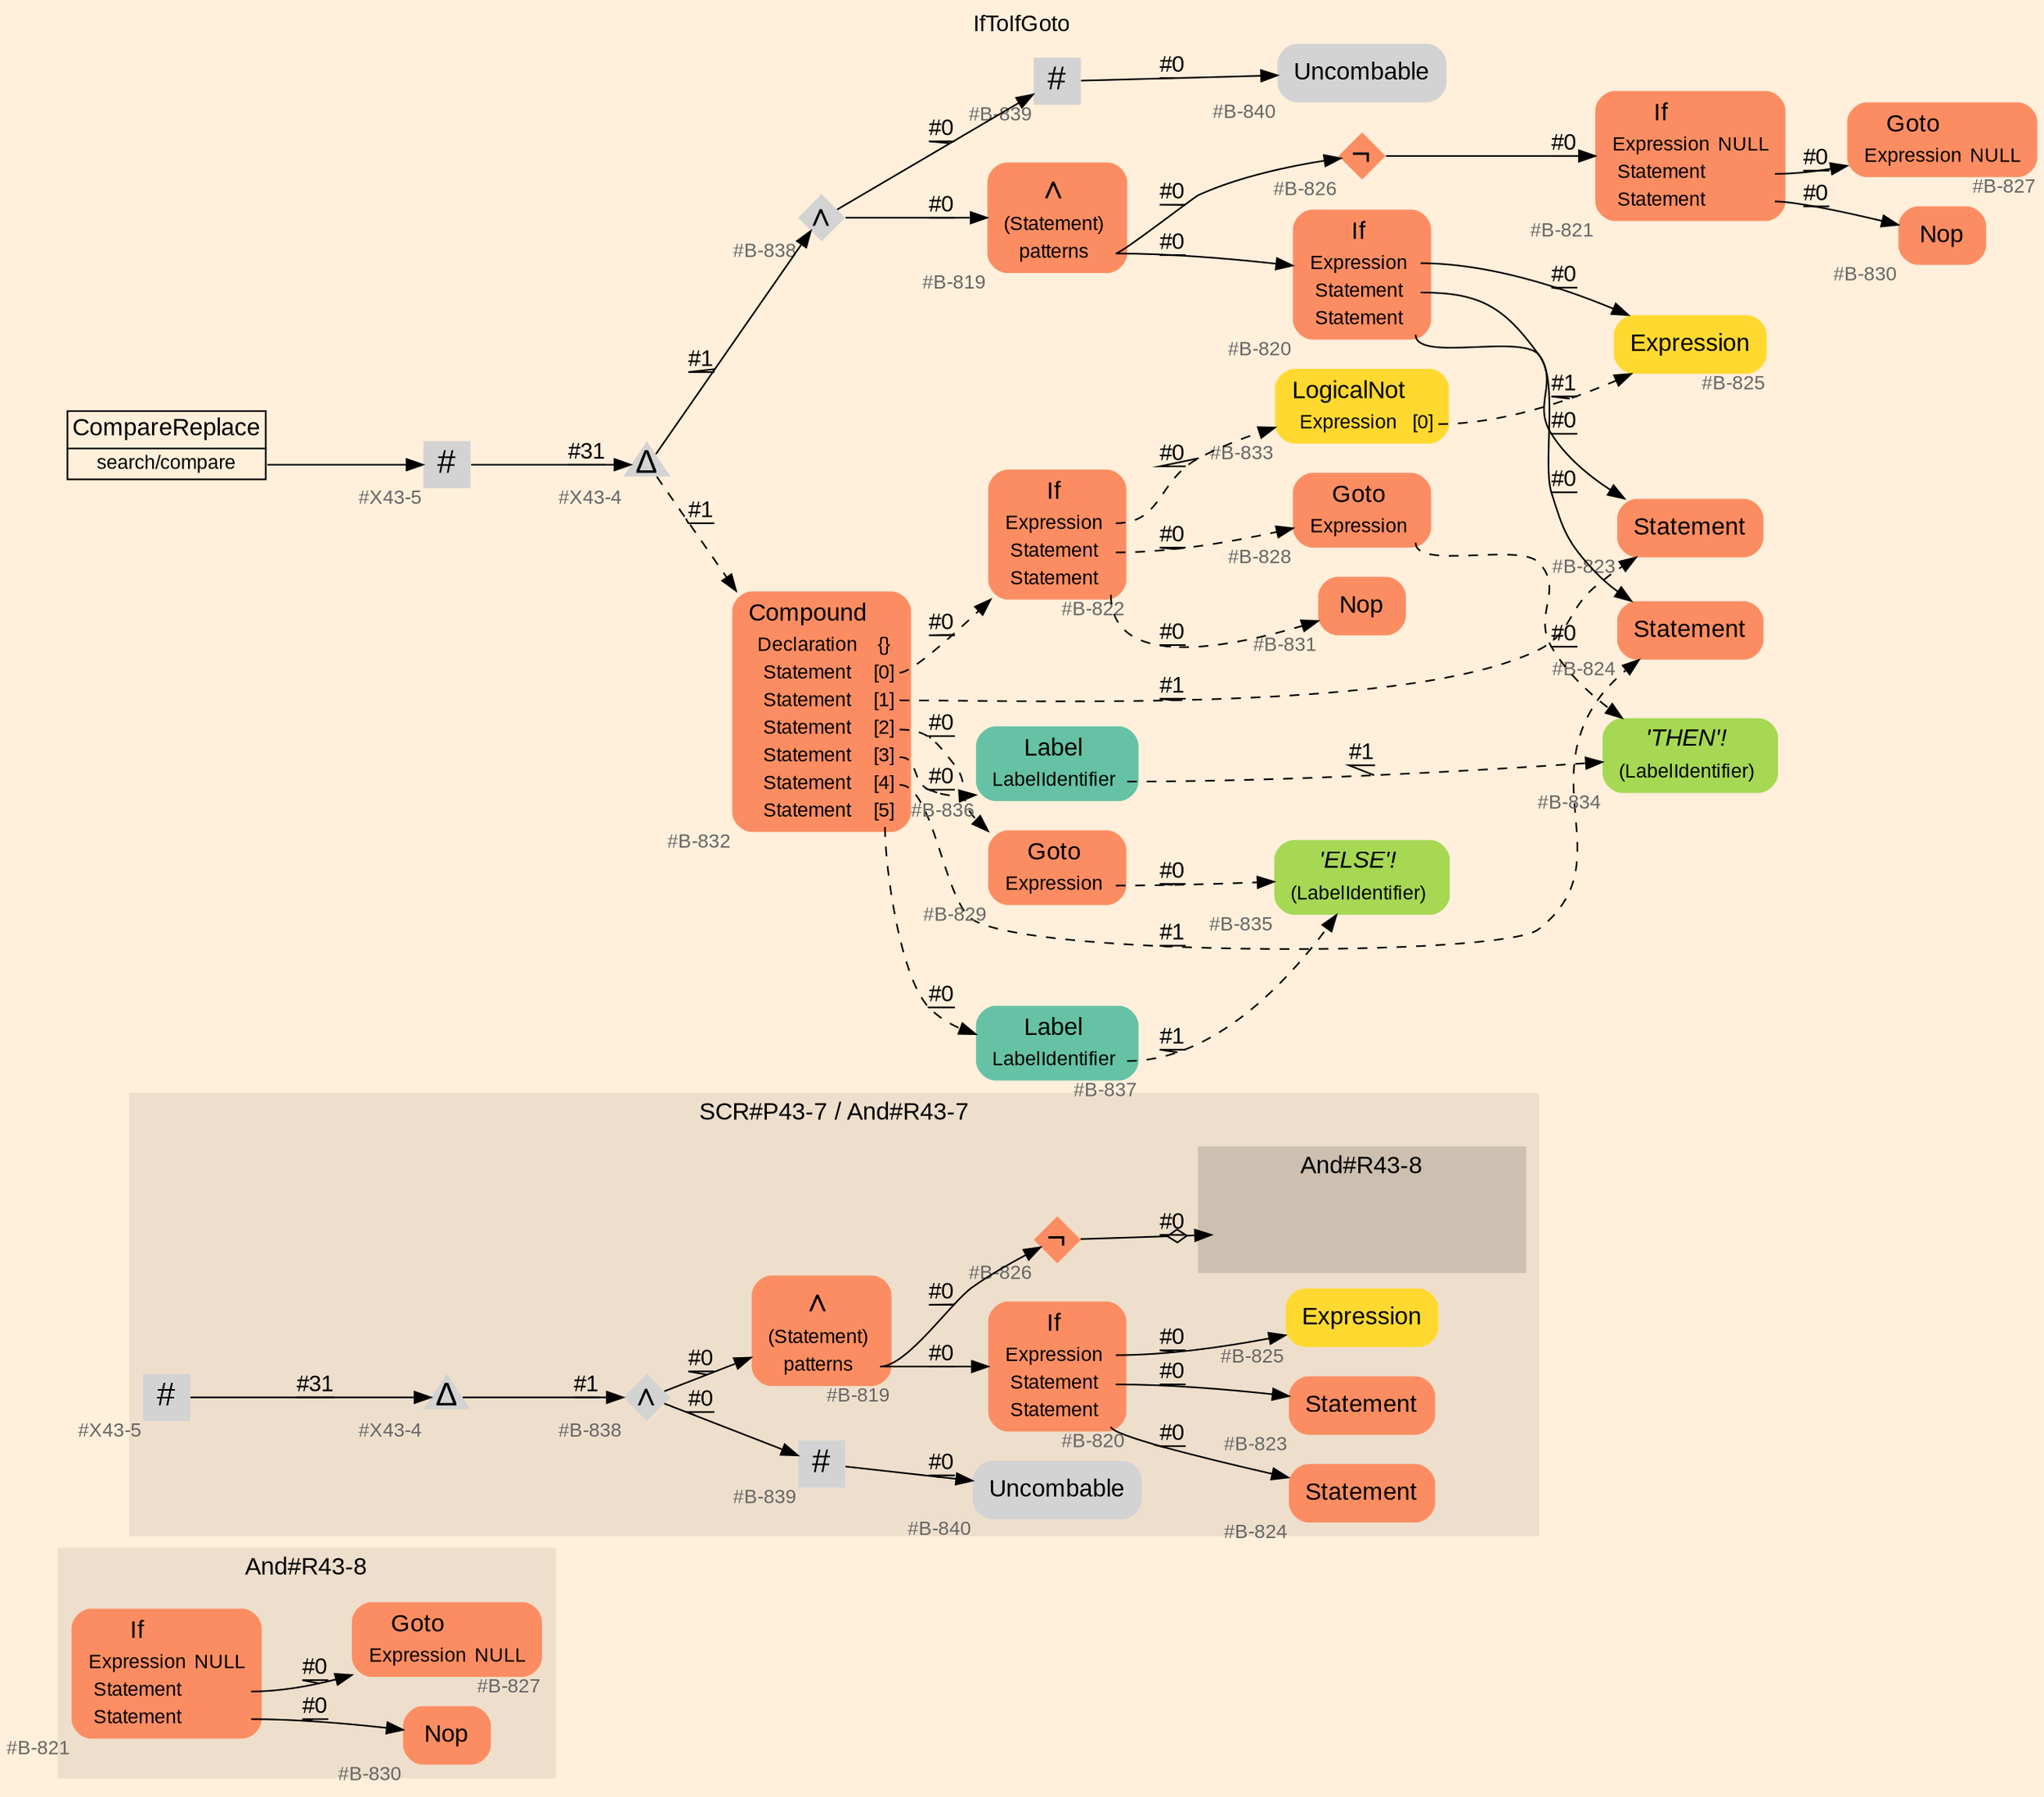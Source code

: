 digraph "IfToIfGoto" {
label = "IfToIfGoto"
labelloc = t
graph [
    rankdir = "LR"
    ranksep = 0.3
    bgcolor = antiquewhite1
    color = black
    fontcolor = black
    fontname = "Arial"
];
node [
    fontname = "Arial"
];
edge [
    fontname = "Arial"
];

// -------------------- figure And#R43-8 --------------------
// -------- region And#R43-8 ----------
subgraph "clusterAnd#R43-8" {
    label = "And#R43-8"
    style = "filled"
    color = antiquewhite2
    fontsize = "15"
    // -------- block And#R43-8/#B-821 ----------
    "And#R43-8/#B-821" [
        fillcolor = "/set28/2"
        xlabel = "#B-821"
        fontsize = "12"
        fontcolor = grey40
        shape = "plaintext"
        label = <<TABLE BORDER="0" CELLBORDER="0" CELLSPACING="0">
         <TR><TD><FONT COLOR="black" POINT-SIZE="15">If</FONT></TD></TR>
         <TR><TD><FONT COLOR="black" POINT-SIZE="12">Expression</FONT></TD><TD PORT="port0"><FONT COLOR="black" POINT-SIZE="12">NULL</FONT></TD></TR>
         <TR><TD><FONT COLOR="black" POINT-SIZE="12">Statement</FONT></TD><TD PORT="port1"></TD></TR>
         <TR><TD><FONT COLOR="black" POINT-SIZE="12">Statement</FONT></TD><TD PORT="port2"></TD></TR>
        </TABLE>>
        style = "rounded,filled"
    ];
    
    // -------- block And#R43-8/#B-830 ----------
    "And#R43-8/#B-830" [
        fillcolor = "/set28/2"
        xlabel = "#B-830"
        fontsize = "12"
        fontcolor = grey40
        shape = "plaintext"
        label = <<TABLE BORDER="0" CELLBORDER="0" CELLSPACING="0">
         <TR><TD><FONT COLOR="black" POINT-SIZE="15">Nop</FONT></TD></TR>
        </TABLE>>
        style = "rounded,filled"
    ];
    
    // -------- block And#R43-8/#B-827 ----------
    "And#R43-8/#B-827" [
        fillcolor = "/set28/2"
        xlabel = "#B-827"
        fontsize = "12"
        fontcolor = grey40
        shape = "plaintext"
        label = <<TABLE BORDER="0" CELLBORDER="0" CELLSPACING="0">
         <TR><TD><FONT COLOR="black" POINT-SIZE="15">Goto</FONT></TD></TR>
         <TR><TD><FONT COLOR="black" POINT-SIZE="12">Expression</FONT></TD><TD PORT="port0"><FONT COLOR="black" POINT-SIZE="12">NULL</FONT></TD></TR>
        </TABLE>>
        style = "rounded,filled"
    ];
    
}

"And#R43-8/#B-821":port1 -> "And#R43-8/#B-827" [
    label = "#0"
    decorate = true
    color = black
    fontcolor = black
];

"And#R43-8/#B-821":port2 -> "And#R43-8/#B-830" [
    label = "#0"
    decorate = true
    color = black
    fontcolor = black
];


// -------------------- figure And#R43-7 --------------------
// -------- region And#R43-7 ----------
subgraph "clusterAnd#R43-7" {
    label = "SCR#P43-7 / And#R43-7"
    style = "filled"
    color = antiquewhite2
    fontsize = "15"
    // -------- block And#R43-7/#B-823 ----------
    "And#R43-7/#B-823" [
        fillcolor = "/set28/2"
        xlabel = "#B-823"
        fontsize = "12"
        fontcolor = grey40
        shape = "plaintext"
        label = <<TABLE BORDER="0" CELLBORDER="0" CELLSPACING="0">
         <TR><TD><FONT COLOR="black" POINT-SIZE="15">Statement</FONT></TD></TR>
        </TABLE>>
        style = "rounded,filled"
    ];
    
    // -------- block And#R43-7/#B-840 ----------
    "And#R43-7/#B-840" [
        xlabel = "#B-840"
        fontsize = "12"
        fontcolor = grey40
        shape = "plaintext"
        label = <<TABLE BORDER="0" CELLBORDER="0" CELLSPACING="0">
         <TR><TD><FONT COLOR="black" POINT-SIZE="15">Uncombable</FONT></TD></TR>
        </TABLE>>
        style = "rounded,filled"
    ];
    
    // -------- block And#R43-7/#B-839 ----------
    "And#R43-7/#B-839" [
        xlabel = "#B-839"
        fontsize = "12"
        fontcolor = grey40
        shape = "square"
        label = <<FONT COLOR="black" POINT-SIZE="20">#</FONT>>
        style = "filled"
        penwidth = 0.0
        fixedsize = true
        width = 0.4
        height = 0.4
    ];
    
    // -------- block And#R43-7/#B-825 ----------
    "And#R43-7/#B-825" [
        fillcolor = "/set28/6"
        xlabel = "#B-825"
        fontsize = "12"
        fontcolor = grey40
        shape = "plaintext"
        label = <<TABLE BORDER="0" CELLBORDER="0" CELLSPACING="0">
         <TR><TD><FONT COLOR="black" POINT-SIZE="15">Expression</FONT></TD></TR>
        </TABLE>>
        style = "rounded,filled"
    ];
    
    // -------- block And#R43-7/#B-824 ----------
    "And#R43-7/#B-824" [
        fillcolor = "/set28/2"
        xlabel = "#B-824"
        fontsize = "12"
        fontcolor = grey40
        shape = "plaintext"
        label = <<TABLE BORDER="0" CELLBORDER="0" CELLSPACING="0">
         <TR><TD><FONT COLOR="black" POINT-SIZE="15">Statement</FONT></TD></TR>
        </TABLE>>
        style = "rounded,filled"
    ];
    
    // -------- block And#R43-7/#B-826 ----------
    "And#R43-7/#B-826" [
        fillcolor = "/set28/2"
        xlabel = "#B-826"
        fontsize = "12"
        fontcolor = grey40
        shape = "diamond"
        label = <<FONT COLOR="black" POINT-SIZE="20">¬</FONT>>
        style = "filled"
        penwidth = 0.0
        fixedsize = true
        width = 0.4
        height = 0.4
    ];
    
    // -------- block And#R43-7/#B-838 ----------
    "And#R43-7/#B-838" [
        xlabel = "#B-838"
        fontsize = "12"
        fontcolor = grey40
        shape = "diamond"
        label = <<FONT COLOR="black" POINT-SIZE="20">∧</FONT>>
        style = "filled"
        penwidth = 0.0
        fixedsize = true
        width = 0.4
        height = 0.4
    ];
    
    // -------- block And#R43-7/#B-820 ----------
    "And#R43-7/#B-820" [
        fillcolor = "/set28/2"
        xlabel = "#B-820"
        fontsize = "12"
        fontcolor = grey40
        shape = "plaintext"
        label = <<TABLE BORDER="0" CELLBORDER="0" CELLSPACING="0">
         <TR><TD><FONT COLOR="black" POINT-SIZE="15">If</FONT></TD></TR>
         <TR><TD><FONT COLOR="black" POINT-SIZE="12">Expression</FONT></TD><TD PORT="port0"></TD></TR>
         <TR><TD><FONT COLOR="black" POINT-SIZE="12">Statement</FONT></TD><TD PORT="port1"></TD></TR>
         <TR><TD><FONT COLOR="black" POINT-SIZE="12">Statement</FONT></TD><TD PORT="port2"></TD></TR>
        </TABLE>>
        style = "rounded,filled"
    ];
    
    // -------- block And#R43-7/#X43-5 ----------
    "And#R43-7/#X43-5" [
        xlabel = "#X43-5"
        fontsize = "12"
        fontcolor = grey40
        shape = "square"
        label = <<FONT COLOR="black" POINT-SIZE="20">#</FONT>>
        style = "filled"
        penwidth = 0.0
        fixedsize = true
        width = 0.4
        height = 0.4
    ];
    
    // -------- block And#R43-7/#X43-4 ----------
    "And#R43-7/#X43-4" [
        xlabel = "#X43-4"
        fontsize = "12"
        fontcolor = grey40
        shape = "triangle"
        label = <<FONT COLOR="black" POINT-SIZE="20">Δ</FONT>>
        style = "filled"
        penwidth = 0.0
        fixedsize = true
        width = 0.4
        height = 0.4
    ];
    
    // -------- block And#R43-7/#B-819 ----------
    "And#R43-7/#B-819" [
        fillcolor = "/set28/2"
        xlabel = "#B-819"
        fontsize = "12"
        fontcolor = grey40
        shape = "plaintext"
        label = <<TABLE BORDER="0" CELLBORDER="0" CELLSPACING="0">
         <TR><TD><FONT COLOR="black" POINT-SIZE="20">∧</FONT></TD></TR>
         <TR><TD><FONT COLOR="black" POINT-SIZE="12">(Statement)</FONT></TD><TD PORT="port0"></TD></TR>
         <TR><TD><FONT COLOR="black" POINT-SIZE="12">patterns</FONT></TD><TD PORT="port1"></TD></TR>
        </TABLE>>
        style = "rounded,filled"
    ];
    
    // -------- region And#R43-7/And#R43-8 ----------
    subgraph "clusterAnd#R43-7/And#R43-8" {
        label = "And#R43-8"
        style = "filled"
        color = antiquewhite3
        fontsize = "15"
        // -------- block And#R43-7/And#R43-8/#B-821 ----------
        "And#R43-7/And#R43-8/#B-821" [
            fillcolor = "/set28/2"
            xlabel = "#B-821"
            fontsize = "12"
            fontcolor = grey40
            shape = "none"
            style = "invisible"
        ];
        
    }
    
}

"And#R43-7/#B-839" -> "And#R43-7/#B-840" [
    label = "#0"
    decorate = true
    color = black
    fontcolor = black
];

"And#R43-7/#B-826" -> "And#R43-7/And#R43-8/#B-821" [
    arrowhead="normalnoneodiamond"
    label = "#0"
    decorate = true
    color = black
    fontcolor = black
];

"And#R43-7/#B-838" -> "And#R43-7/#B-819" [
    label = "#0"
    decorate = true
    color = black
    fontcolor = black
];

"And#R43-7/#B-838" -> "And#R43-7/#B-839" [
    label = "#0"
    decorate = true
    color = black
    fontcolor = black
];

"And#R43-7/#B-820":port0 -> "And#R43-7/#B-825" [
    label = "#0"
    decorate = true
    color = black
    fontcolor = black
];

"And#R43-7/#B-820":port1 -> "And#R43-7/#B-823" [
    label = "#0"
    decorate = true
    color = black
    fontcolor = black
];

"And#R43-7/#B-820":port2 -> "And#R43-7/#B-824" [
    label = "#0"
    decorate = true
    color = black
    fontcolor = black
];

"And#R43-7/#X43-5" -> "And#R43-7/#X43-4" [
    label = "#31"
    decorate = true
    color = black
    fontcolor = black
];

"And#R43-7/#X43-4" -> "And#R43-7/#B-838" [
    label = "#1"
    decorate = true
    color = black
    fontcolor = black
];

"And#R43-7/#B-819":port1 -> "And#R43-7/#B-820" [
    label = "#0"
    decorate = true
    color = black
    fontcolor = black
];

"And#R43-7/#B-819":port1 -> "And#R43-7/#B-826" [
    label = "#0"
    decorate = true
    color = black
    fontcolor = black
];


// -------------------- transformation figure --------------------
// -------- block CR#X43-6 ----------
"CR#X43-6" [
    fillcolor = antiquewhite1
    fontsize = "12"
    fontcolor = grey40
    shape = "plaintext"
    label = <<TABLE BORDER="0" CELLBORDER="1" CELLSPACING="0">
     <TR><TD><FONT COLOR="black" POINT-SIZE="15">CompareReplace</FONT></TD></TR>
     <TR><TD PORT="port0"><FONT COLOR="black" POINT-SIZE="12">search/compare</FONT></TD></TR>
    </TABLE>>
    style = "filled"
    color = black
];

// -------- block #X43-5 ----------
"#X43-5" [
    xlabel = "#X43-5"
    fontsize = "12"
    fontcolor = grey40
    shape = "square"
    label = <<FONT COLOR="black" POINT-SIZE="20">#</FONT>>
    style = "filled"
    penwidth = 0.0
    fixedsize = true
    width = 0.4
    height = 0.4
];

// -------- block #X43-4 ----------
"#X43-4" [
    xlabel = "#X43-4"
    fontsize = "12"
    fontcolor = grey40
    shape = "triangle"
    label = <<FONT COLOR="black" POINT-SIZE="20">Δ</FONT>>
    style = "filled"
    penwidth = 0.0
    fixedsize = true
    width = 0.4
    height = 0.4
];

// -------- block #B-838 ----------
"#B-838" [
    xlabel = "#B-838"
    fontsize = "12"
    fontcolor = grey40
    shape = "diamond"
    label = <<FONT COLOR="black" POINT-SIZE="20">∧</FONT>>
    style = "filled"
    penwidth = 0.0
    fixedsize = true
    width = 0.4
    height = 0.4
];

// -------- block #B-819 ----------
"#B-819" [
    fillcolor = "/set28/2"
    xlabel = "#B-819"
    fontsize = "12"
    fontcolor = grey40
    shape = "plaintext"
    label = <<TABLE BORDER="0" CELLBORDER="0" CELLSPACING="0">
     <TR><TD><FONT COLOR="black" POINT-SIZE="20">∧</FONT></TD></TR>
     <TR><TD><FONT COLOR="black" POINT-SIZE="12">(Statement)</FONT></TD><TD PORT="port0"></TD></TR>
     <TR><TD><FONT COLOR="black" POINT-SIZE="12">patterns</FONT></TD><TD PORT="port1"></TD></TR>
    </TABLE>>
    style = "rounded,filled"
];

// -------- block #B-820 ----------
"#B-820" [
    fillcolor = "/set28/2"
    xlabel = "#B-820"
    fontsize = "12"
    fontcolor = grey40
    shape = "plaintext"
    label = <<TABLE BORDER="0" CELLBORDER="0" CELLSPACING="0">
     <TR><TD><FONT COLOR="black" POINT-SIZE="15">If</FONT></TD></TR>
     <TR><TD><FONT COLOR="black" POINT-SIZE="12">Expression</FONT></TD><TD PORT="port0"></TD></TR>
     <TR><TD><FONT COLOR="black" POINT-SIZE="12">Statement</FONT></TD><TD PORT="port1"></TD></TR>
     <TR><TD><FONT COLOR="black" POINT-SIZE="12">Statement</FONT></TD><TD PORT="port2"></TD></TR>
    </TABLE>>
    style = "rounded,filled"
];

// -------- block #B-825 ----------
"#B-825" [
    fillcolor = "/set28/6"
    xlabel = "#B-825"
    fontsize = "12"
    fontcolor = grey40
    shape = "plaintext"
    label = <<TABLE BORDER="0" CELLBORDER="0" CELLSPACING="0">
     <TR><TD><FONT COLOR="black" POINT-SIZE="15">Expression</FONT></TD></TR>
    </TABLE>>
    style = "rounded,filled"
];

// -------- block #B-823 ----------
"#B-823" [
    fillcolor = "/set28/2"
    xlabel = "#B-823"
    fontsize = "12"
    fontcolor = grey40
    shape = "plaintext"
    label = <<TABLE BORDER="0" CELLBORDER="0" CELLSPACING="0">
     <TR><TD><FONT COLOR="black" POINT-SIZE="15">Statement</FONT></TD></TR>
    </TABLE>>
    style = "rounded,filled"
];

// -------- block #B-824 ----------
"#B-824" [
    fillcolor = "/set28/2"
    xlabel = "#B-824"
    fontsize = "12"
    fontcolor = grey40
    shape = "plaintext"
    label = <<TABLE BORDER="0" CELLBORDER="0" CELLSPACING="0">
     <TR><TD><FONT COLOR="black" POINT-SIZE="15">Statement</FONT></TD></TR>
    </TABLE>>
    style = "rounded,filled"
];

// -------- block #B-826 ----------
"#B-826" [
    fillcolor = "/set28/2"
    xlabel = "#B-826"
    fontsize = "12"
    fontcolor = grey40
    shape = "diamond"
    label = <<FONT COLOR="black" POINT-SIZE="20">¬</FONT>>
    style = "filled"
    penwidth = 0.0
    fixedsize = true
    width = 0.4
    height = 0.4
];

// -------- block #B-821 ----------
"#B-821" [
    fillcolor = "/set28/2"
    xlabel = "#B-821"
    fontsize = "12"
    fontcolor = grey40
    shape = "plaintext"
    label = <<TABLE BORDER="0" CELLBORDER="0" CELLSPACING="0">
     <TR><TD><FONT COLOR="black" POINT-SIZE="15">If</FONT></TD></TR>
     <TR><TD><FONT COLOR="black" POINT-SIZE="12">Expression</FONT></TD><TD PORT="port0"><FONT COLOR="black" POINT-SIZE="12">NULL</FONT></TD></TR>
     <TR><TD><FONT COLOR="black" POINT-SIZE="12">Statement</FONT></TD><TD PORT="port1"></TD></TR>
     <TR><TD><FONT COLOR="black" POINT-SIZE="12">Statement</FONT></TD><TD PORT="port2"></TD></TR>
    </TABLE>>
    style = "rounded,filled"
];

// -------- block #B-827 ----------
"#B-827" [
    fillcolor = "/set28/2"
    xlabel = "#B-827"
    fontsize = "12"
    fontcolor = grey40
    shape = "plaintext"
    label = <<TABLE BORDER="0" CELLBORDER="0" CELLSPACING="0">
     <TR><TD><FONT COLOR="black" POINT-SIZE="15">Goto</FONT></TD></TR>
     <TR><TD><FONT COLOR="black" POINT-SIZE="12">Expression</FONT></TD><TD PORT="port0"><FONT COLOR="black" POINT-SIZE="12">NULL</FONT></TD></TR>
    </TABLE>>
    style = "rounded,filled"
];

// -------- block #B-830 ----------
"#B-830" [
    fillcolor = "/set28/2"
    xlabel = "#B-830"
    fontsize = "12"
    fontcolor = grey40
    shape = "plaintext"
    label = <<TABLE BORDER="0" CELLBORDER="0" CELLSPACING="0">
     <TR><TD><FONT COLOR="black" POINT-SIZE="15">Nop</FONT></TD></TR>
    </TABLE>>
    style = "rounded,filled"
];

// -------- block #B-839 ----------
"#B-839" [
    xlabel = "#B-839"
    fontsize = "12"
    fontcolor = grey40
    shape = "square"
    label = <<FONT COLOR="black" POINT-SIZE="20">#</FONT>>
    style = "filled"
    penwidth = 0.0
    fixedsize = true
    width = 0.4
    height = 0.4
];

// -------- block #B-840 ----------
"#B-840" [
    xlabel = "#B-840"
    fontsize = "12"
    fontcolor = grey40
    shape = "plaintext"
    label = <<TABLE BORDER="0" CELLBORDER="0" CELLSPACING="0">
     <TR><TD><FONT COLOR="black" POINT-SIZE="15">Uncombable</FONT></TD></TR>
    </TABLE>>
    style = "rounded,filled"
];

// -------- block #B-832 ----------
"#B-832" [
    fillcolor = "/set28/2"
    xlabel = "#B-832"
    fontsize = "12"
    fontcolor = grey40
    shape = "plaintext"
    label = <<TABLE BORDER="0" CELLBORDER="0" CELLSPACING="0">
     <TR><TD><FONT COLOR="black" POINT-SIZE="15">Compound</FONT></TD></TR>
     <TR><TD><FONT COLOR="black" POINT-SIZE="12">Declaration</FONT></TD><TD PORT="port0"><FONT COLOR="black" POINT-SIZE="12">{}</FONT></TD></TR>
     <TR><TD><FONT COLOR="black" POINT-SIZE="12">Statement</FONT></TD><TD PORT="port1"><FONT COLOR="black" POINT-SIZE="12">[0]</FONT></TD></TR>
     <TR><TD><FONT COLOR="black" POINT-SIZE="12">Statement</FONT></TD><TD PORT="port2"><FONT COLOR="black" POINT-SIZE="12">[1]</FONT></TD></TR>
     <TR><TD><FONT COLOR="black" POINT-SIZE="12">Statement</FONT></TD><TD PORT="port3"><FONT COLOR="black" POINT-SIZE="12">[2]</FONT></TD></TR>
     <TR><TD><FONT COLOR="black" POINT-SIZE="12">Statement</FONT></TD><TD PORT="port4"><FONT COLOR="black" POINT-SIZE="12">[3]</FONT></TD></TR>
     <TR><TD><FONT COLOR="black" POINT-SIZE="12">Statement</FONT></TD><TD PORT="port5"><FONT COLOR="black" POINT-SIZE="12">[4]</FONT></TD></TR>
     <TR><TD><FONT COLOR="black" POINT-SIZE="12">Statement</FONT></TD><TD PORT="port6"><FONT COLOR="black" POINT-SIZE="12">[5]</FONT></TD></TR>
    </TABLE>>
    style = "rounded,filled"
];

// -------- block #B-822 ----------
"#B-822" [
    fillcolor = "/set28/2"
    xlabel = "#B-822"
    fontsize = "12"
    fontcolor = grey40
    shape = "plaintext"
    label = <<TABLE BORDER="0" CELLBORDER="0" CELLSPACING="0">
     <TR><TD><FONT COLOR="black" POINT-SIZE="15">If</FONT></TD></TR>
     <TR><TD><FONT COLOR="black" POINT-SIZE="12">Expression</FONT></TD><TD PORT="port0"></TD></TR>
     <TR><TD><FONT COLOR="black" POINT-SIZE="12">Statement</FONT></TD><TD PORT="port1"></TD></TR>
     <TR><TD><FONT COLOR="black" POINT-SIZE="12">Statement</FONT></TD><TD PORT="port2"></TD></TR>
    </TABLE>>
    style = "rounded,filled"
];

// -------- block #B-833 ----------
"#B-833" [
    fillcolor = "/set28/6"
    xlabel = "#B-833"
    fontsize = "12"
    fontcolor = grey40
    shape = "plaintext"
    label = <<TABLE BORDER="0" CELLBORDER="0" CELLSPACING="0">
     <TR><TD><FONT COLOR="black" POINT-SIZE="15">LogicalNot</FONT></TD></TR>
     <TR><TD><FONT COLOR="black" POINT-SIZE="12">Expression</FONT></TD><TD PORT="port0"><FONT COLOR="black" POINT-SIZE="12">[0]</FONT></TD></TR>
    </TABLE>>
    style = "rounded,filled"
];

// -------- block #B-828 ----------
"#B-828" [
    fillcolor = "/set28/2"
    xlabel = "#B-828"
    fontsize = "12"
    fontcolor = grey40
    shape = "plaintext"
    label = <<TABLE BORDER="0" CELLBORDER="0" CELLSPACING="0">
     <TR><TD><FONT COLOR="black" POINT-SIZE="15">Goto</FONT></TD></TR>
     <TR><TD><FONT COLOR="black" POINT-SIZE="12">Expression</FONT></TD><TD PORT="port0"></TD></TR>
    </TABLE>>
    style = "rounded,filled"
];

// -------- block #B-834 ----------
"#B-834" [
    fillcolor = "/set28/5"
    xlabel = "#B-834"
    fontsize = "12"
    fontcolor = grey40
    shape = "plaintext"
    label = <<TABLE BORDER="0" CELLBORDER="0" CELLSPACING="0">
     <TR><TD><FONT COLOR="black" POINT-SIZE="15"><I>'THEN'!</I></FONT></TD></TR>
     <TR><TD><FONT COLOR="black" POINT-SIZE="12">(LabelIdentifier)</FONT></TD><TD PORT="port0"></TD></TR>
    </TABLE>>
    style = "rounded,filled"
];

// -------- block #B-831 ----------
"#B-831" [
    fillcolor = "/set28/2"
    xlabel = "#B-831"
    fontsize = "12"
    fontcolor = grey40
    shape = "plaintext"
    label = <<TABLE BORDER="0" CELLBORDER="0" CELLSPACING="0">
     <TR><TD><FONT COLOR="black" POINT-SIZE="15">Nop</FONT></TD></TR>
    </TABLE>>
    style = "rounded,filled"
];

// -------- block #B-829 ----------
"#B-829" [
    fillcolor = "/set28/2"
    xlabel = "#B-829"
    fontsize = "12"
    fontcolor = grey40
    shape = "plaintext"
    label = <<TABLE BORDER="0" CELLBORDER="0" CELLSPACING="0">
     <TR><TD><FONT COLOR="black" POINT-SIZE="15">Goto</FONT></TD></TR>
     <TR><TD><FONT COLOR="black" POINT-SIZE="12">Expression</FONT></TD><TD PORT="port0"></TD></TR>
    </TABLE>>
    style = "rounded,filled"
];

// -------- block #B-835 ----------
"#B-835" [
    fillcolor = "/set28/5"
    xlabel = "#B-835"
    fontsize = "12"
    fontcolor = grey40
    shape = "plaintext"
    label = <<TABLE BORDER="0" CELLBORDER="0" CELLSPACING="0">
     <TR><TD><FONT COLOR="black" POINT-SIZE="15"><I>'ELSE'!</I></FONT></TD></TR>
     <TR><TD><FONT COLOR="black" POINT-SIZE="12">(LabelIdentifier)</FONT></TD><TD PORT="port0"></TD></TR>
    </TABLE>>
    style = "rounded,filled"
];

// -------- block #B-836 ----------
"#B-836" [
    fillcolor = "/set28/1"
    xlabel = "#B-836"
    fontsize = "12"
    fontcolor = grey40
    shape = "plaintext"
    label = <<TABLE BORDER="0" CELLBORDER="0" CELLSPACING="0">
     <TR><TD><FONT COLOR="black" POINT-SIZE="15">Label</FONT></TD></TR>
     <TR><TD><FONT COLOR="black" POINT-SIZE="12">LabelIdentifier</FONT></TD><TD PORT="port0"></TD></TR>
    </TABLE>>
    style = "rounded,filled"
];

// -------- block #B-837 ----------
"#B-837" [
    fillcolor = "/set28/1"
    xlabel = "#B-837"
    fontsize = "12"
    fontcolor = grey40
    shape = "plaintext"
    label = <<TABLE BORDER="0" CELLBORDER="0" CELLSPACING="0">
     <TR><TD><FONT COLOR="black" POINT-SIZE="15">Label</FONT></TD></TR>
     <TR><TD><FONT COLOR="black" POINT-SIZE="12">LabelIdentifier</FONT></TD><TD PORT="port0"></TD></TR>
    </TABLE>>
    style = "rounded,filled"
];

"CR#X43-6":port0 -> "#X43-5" [
    label = ""
    decorate = true
    color = black
    fontcolor = black
];

"#X43-5" -> "#X43-4" [
    label = "#31"
    decorate = true
    color = black
    fontcolor = black
];

"#X43-4" -> "#B-838" [
    label = "#1"
    decorate = true
    color = black
    fontcolor = black
];

"#X43-4" -> "#B-832" [
    style="dashed"
    label = "#1"
    decorate = true
    color = black
    fontcolor = black
];

"#B-838" -> "#B-819" [
    label = "#0"
    decorate = true
    color = black
    fontcolor = black
];

"#B-838" -> "#B-839" [
    label = "#0"
    decorate = true
    color = black
    fontcolor = black
];

"#B-819":port1 -> "#B-820" [
    label = "#0"
    decorate = true
    color = black
    fontcolor = black
];

"#B-819":port1 -> "#B-826" [
    label = "#0"
    decorate = true
    color = black
    fontcolor = black
];

"#B-820":port0 -> "#B-825" [
    label = "#0"
    decorate = true
    color = black
    fontcolor = black
];

"#B-820":port1 -> "#B-823" [
    label = "#0"
    decorate = true
    color = black
    fontcolor = black
];

"#B-820":port2 -> "#B-824" [
    label = "#0"
    decorate = true
    color = black
    fontcolor = black
];

"#B-826" -> "#B-821" [
    label = "#0"
    decorate = true
    color = black
    fontcolor = black
];

"#B-821":port1 -> "#B-827" [
    label = "#0"
    decorate = true
    color = black
    fontcolor = black
];

"#B-821":port2 -> "#B-830" [
    label = "#0"
    decorate = true
    color = black
    fontcolor = black
];

"#B-839" -> "#B-840" [
    label = "#0"
    decorate = true
    color = black
    fontcolor = black
];

"#B-832":port1 -> "#B-822" [
    style="dashed"
    label = "#0"
    decorate = true
    color = black
    fontcolor = black
];

"#B-832":port2 -> "#B-823" [
    style="dashed"
    label = "#1"
    decorate = true
    color = black
    fontcolor = black
];

"#B-832":port3 -> "#B-829" [
    style="dashed"
    label = "#0"
    decorate = true
    color = black
    fontcolor = black
];

"#B-832":port4 -> "#B-836" [
    style="dashed"
    label = "#0"
    decorate = true
    color = black
    fontcolor = black
];

"#B-832":port5 -> "#B-824" [
    style="dashed"
    label = "#1"
    decorate = true
    color = black
    fontcolor = black
];

"#B-832":port6 -> "#B-837" [
    style="dashed"
    label = "#0"
    decorate = true
    color = black
    fontcolor = black
];

"#B-822":port0 -> "#B-833" [
    style="dashed"
    label = "#0"
    decorate = true
    color = black
    fontcolor = black
];

"#B-822":port1 -> "#B-828" [
    style="dashed"
    label = "#0"
    decorate = true
    color = black
    fontcolor = black
];

"#B-822":port2 -> "#B-831" [
    style="dashed"
    label = "#0"
    decorate = true
    color = black
    fontcolor = black
];

"#B-833":port0 -> "#B-825" [
    style="dashed"
    label = "#1"
    decorate = true
    color = black
    fontcolor = black
];

"#B-828":port0 -> "#B-834" [
    style="dashed"
    label = "#0"
    decorate = true
    color = black
    fontcolor = black
];

"#B-829":port0 -> "#B-835" [
    style="dashed"
    label = "#0"
    decorate = true
    color = black
    fontcolor = black
];

"#B-836":port0 -> "#B-834" [
    style="dashed"
    label = "#1"
    decorate = true
    color = black
    fontcolor = black
];

"#B-837":port0 -> "#B-835" [
    style="dashed"
    label = "#1"
    decorate = true
    color = black
    fontcolor = black
];


}
